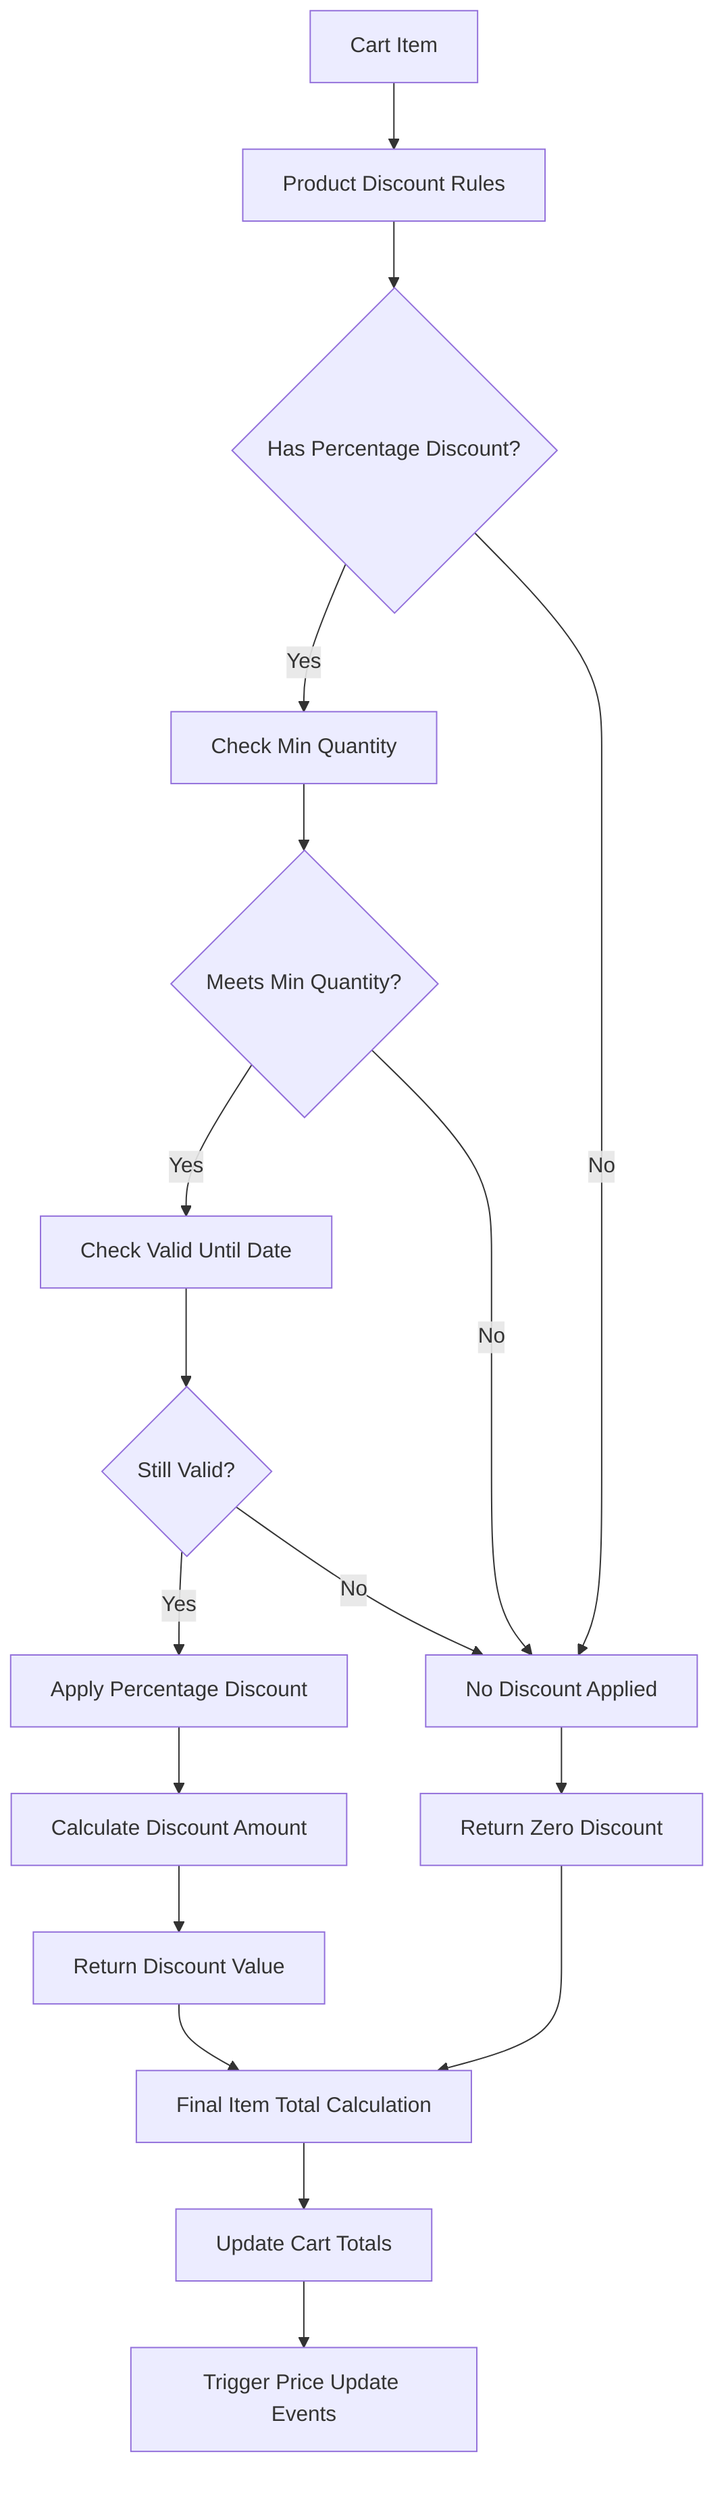 %% Challenge 3: Discount Calculation Pipeline
graph TD
    A[Cart Item] --> B[Product Discount Rules]
    B --> C{Has Percentage Discount?}
    C -->|Yes| D[Check Min Quantity]
    C -->|No| E[No Discount Applied]
    
    D --> F{Meets Min Quantity?}
    F -->|Yes| G[Check Valid Until Date]
    F -->|No| E
    
    G --> H{Still Valid?}
    H -->|Yes| I[Apply Percentage Discount]
    H -->|No| E
    
    I --> J[Calculate Discount Amount]
    J --> K[Return Discount Value]
    E --> L[Return Zero Discount]
    
    K --> M[Final Item Total Calculation]
    L --> M
    
    M --> N[Update Cart Totals]
    N --> O[Trigger Price Update Events]